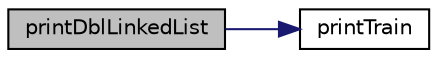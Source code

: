 digraph "printDblLinkedList"
{
 // LATEX_PDF_SIZE
  edge [fontname="Helvetica",fontsize="10",labelfontname="Helvetica",labelfontsize="10"];
  node [fontname="Helvetica",fontsize="10",shape=record];
  rankdir="LR";
  Node1 [label="printDblLinkedList",height=0.2,width=0.4,color="black", fillcolor="grey75", style="filled", fontcolor="black",tooltip=" "];
  Node1 -> Node2 [color="midnightblue",fontsize="10",style="solid",fontname="Helvetica"];
  Node2 [label="printTrain",height=0.2,width=0.4,color="black", fillcolor="white", style="filled",URL="$list_8c.html#ae0fab5042994c1d37b43c790764421d0",tooltip=" "];
}
